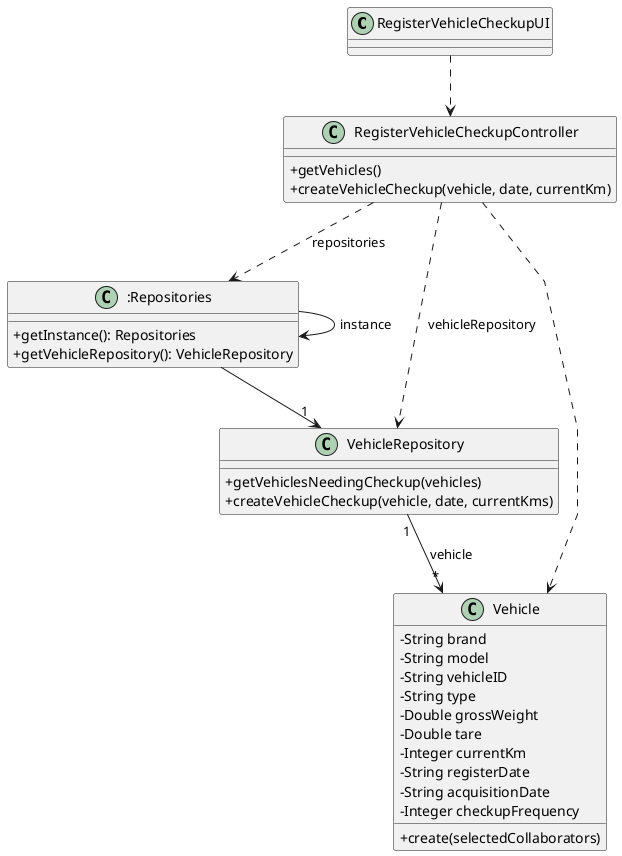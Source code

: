 
 @startuml
'skinparam monochrome true
skinparam packageStyle rectangle
skinparam shadowing false
skinparam linetype polyline
'skinparam linetype orto

skinparam classAttributeIconSize 0

'left to right direction


class "RegisterVehicleCheckupUI" as RegisterVehicleCheckupUI {


}


class "RegisterVehicleCheckupController" as RegisterVehicleCheckupController {
+getVehicles()
    +createVehicleCheckup(vehicle, date, currentKm)

}



class ":Repositories" as Repositories {
    +getInstance(): Repositories
    +getVehicleRepository(): VehicleRepository

}

class "VehicleRepository" as VehicleRepository {
    +getVehiclesNeedingCheckup(vehicles)
    +createVehicleCheckup(vehicle, date, currentKms)

}


class "Vehicle" as Vehicle {
      - String brand
        - String model
        - String vehicleID
        - String type
        - Double grossWeight
        - Double tare
        - Integer currentKm
        - String registerDate
        - String acquisitionDate
        - Integer checkupFrequency

    +create(selectedCollaborators)

}
RegisterVehicleCheckupUI..> RegisterVehicleCheckupController
Repositories -> Repositories : instance
RegisterVehicleCheckupController ..> Repositories: repositories
Repositories --> "1"VehicleRepository
RegisterVehicleCheckupController ..> VehicleRepository: vehicleRepository
RegisterVehicleCheckupController ..> Vehicle

VehicleRepository"1"--> "*"Vehicle: vehicle

@enduml
